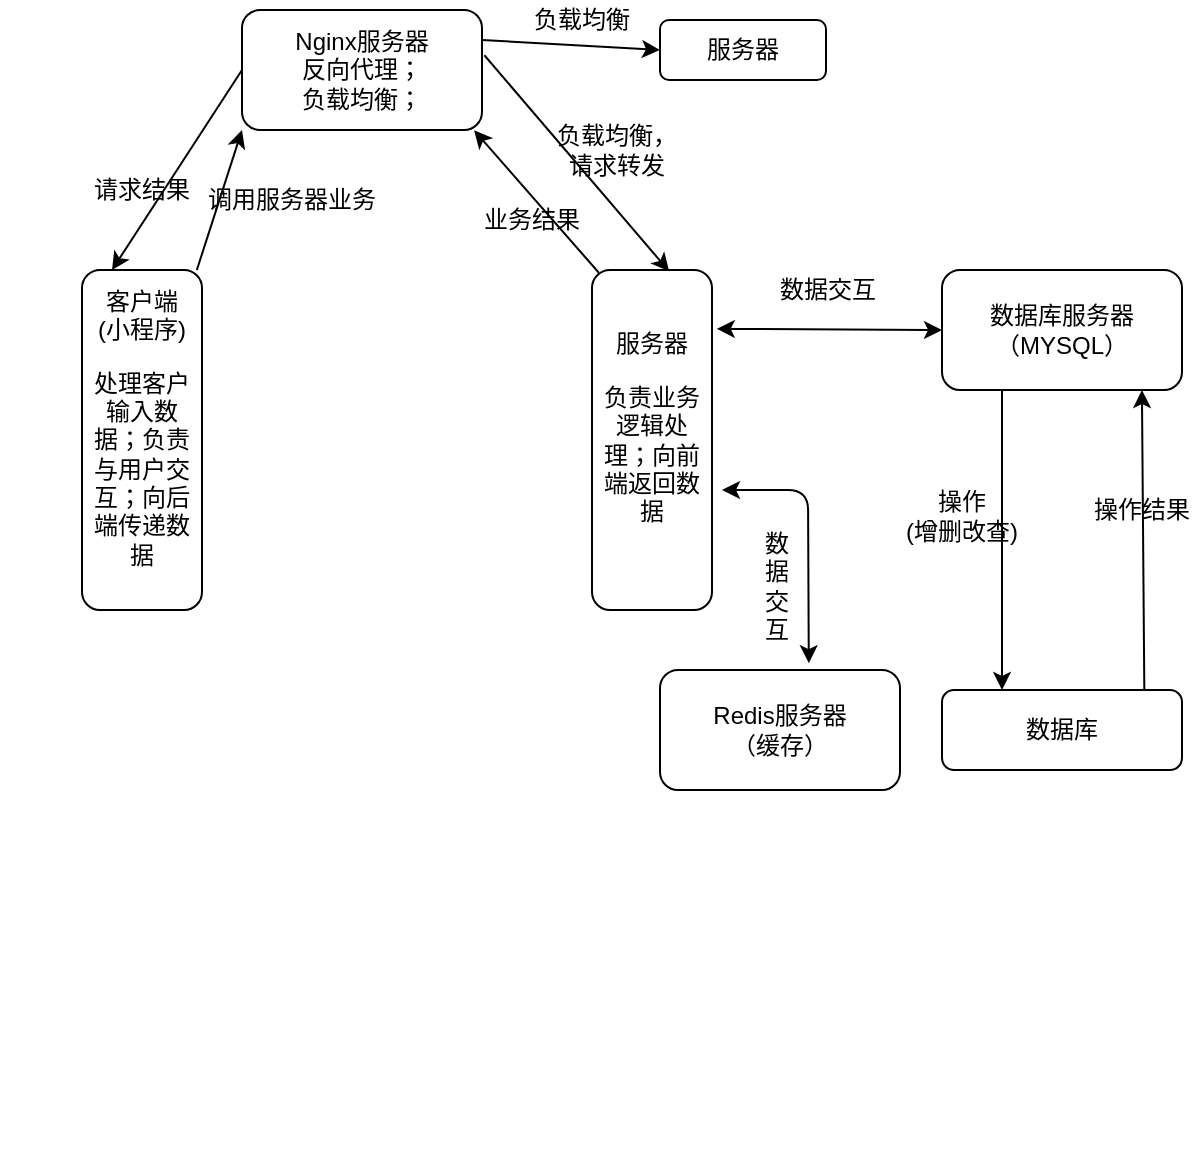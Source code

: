 <mxfile version="10.6.7" type="github"><diagram id="wL1jBX-TmyDrksqA9vEL" name="第 1 页"><mxGraphModel dx="996" dy="1693" grid="1" gridSize="10" guides="1" tooltips="1" connect="1" arrows="1" fold="1" page="1" pageScale="1" pageWidth="827" pageHeight="1169" math="0" shadow="0"><root><mxCell id="0"/><mxCell id="1" parent="0"/><mxCell id="sZW_5E2e72k2Tj-YHlTt-91" value="" style="whiteSpace=wrap;html=1;aspect=fixed;" parent="1" vertex="1"><mxGeometry x="20" y="40" as="geometry"/></mxCell><mxCell id="sZW_5E2e72k2Tj-YHlTt-93" value="客户端&lt;br&gt;(小程序)&lt;br&gt;&lt;p&gt;&lt;span&gt;&lt;font face=&quot;宋体&quot;&gt;处理客户输入数据&lt;/font&gt;&lt;/span&gt;&lt;span&gt;&lt;font face=&quot;宋体&quot;&gt;；&lt;/font&gt;&lt;/span&gt;&lt;span&gt;&lt;font face=&quot;宋体&quot;&gt;负责与用户交互；向后端传递数据&lt;/font&gt;&lt;/span&gt;&lt;/p&gt;" style="rounded=1;whiteSpace=wrap;html=1;direction=south;" parent="1" vertex="1"><mxGeometry x="60" y="-410" width="60" height="170" as="geometry"/></mxCell><mxCell id="sZW_5E2e72k2Tj-YHlTt-94" value="服务器&lt;br&gt;&lt;p&gt;&lt;span&gt;&lt;font face=&quot;宋体&quot;&gt;负责业务逻辑处理&lt;/font&gt;&lt;/span&gt;&lt;span&gt;&lt;font face=&quot;宋体&quot;&gt;；&lt;/font&gt;&lt;/span&gt;&lt;span&gt;&lt;font face=&quot;宋体&quot;&gt;向前端返回数据&lt;/font&gt;&lt;/span&gt;&lt;/p&gt;" style="rounded=1;whiteSpace=wrap;html=1;direction=south;" parent="1" vertex="1"><mxGeometry x="315" y="-410" width="60" height="170" as="geometry"/></mxCell><mxCell id="sZW_5E2e72k2Tj-YHlTt-99" value="数据库服务器（MYSQL）" style="rounded=1;whiteSpace=wrap;html=1;" parent="1" vertex="1"><mxGeometry x="490" y="-410" width="120" height="60" as="geometry"/></mxCell><mxCell id="sZW_5E2e72k2Tj-YHlTt-100" value="数据库" style="rounded=1;whiteSpace=wrap;html=1;" parent="1" vertex="1"><mxGeometry x="490" y="-200" width="120" height="40" as="geometry"/></mxCell><mxCell id="sZW_5E2e72k2Tj-YHlTt-101" value="" style="endArrow=classic;html=1;exitX=0.25;exitY=1;exitDx=0;exitDy=0;entryX=0.25;entryY=0;entryDx=0;entryDy=0;" parent="1" source="sZW_5E2e72k2Tj-YHlTt-99" target="sZW_5E2e72k2Tj-YHlTt-100" edge="1"><mxGeometry width="50" height="50" relative="1" as="geometry"><mxPoint x="60" y="-160" as="sourcePoint"/><mxPoint x="110" y="-210" as="targetPoint"/></mxGeometry></mxCell><mxCell id="sZW_5E2e72k2Tj-YHlTt-102" value="操作&lt;br&gt;(增删改查)" style="text;html=1;strokeColor=none;fillColor=none;align=center;verticalAlign=middle;whiteSpace=wrap;rounded=0;" parent="1" vertex="1"><mxGeometry x="470" y="-325" width="60" height="75" as="geometry"/></mxCell><mxCell id="sZW_5E2e72k2Tj-YHlTt-103" value="" style="endArrow=classic;html=1;entryX=0.833;entryY=1;entryDx=0;entryDy=0;entryPerimeter=0;exitX=0.843;exitY=-0.005;exitDx=0;exitDy=0;exitPerimeter=0;" parent="1" source="sZW_5E2e72k2Tj-YHlTt-100" target="sZW_5E2e72k2Tj-YHlTt-99" edge="1"><mxGeometry width="50" height="50" relative="1" as="geometry"><mxPoint x="60" y="-160" as="sourcePoint"/><mxPoint x="110" y="-210" as="targetPoint"/></mxGeometry></mxCell><mxCell id="sZW_5E2e72k2Tj-YHlTt-104" value="操作结果" style="text;html=1;strokeColor=none;fillColor=none;align=center;verticalAlign=middle;whiteSpace=wrap;rounded=0;" parent="1" vertex="1"><mxGeometry x="560" y="-300" width="60" height="20" as="geometry"/></mxCell><mxCell id="sZW_5E2e72k2Tj-YHlTt-105" value="" style="endArrow=classic;startArrow=classic;html=1;entryX=0;entryY=0.5;entryDx=0;entryDy=0;exitX=0.173;exitY=-0.04;exitDx=0;exitDy=0;exitPerimeter=0;" parent="1" source="sZW_5E2e72k2Tj-YHlTt-94" target="sZW_5E2e72k2Tj-YHlTt-99" edge="1"><mxGeometry width="50" height="50" relative="1" as="geometry"><mxPoint x="310" y="-380" as="sourcePoint"/><mxPoint x="110" y="-210" as="targetPoint"/></mxGeometry></mxCell><mxCell id="sZW_5E2e72k2Tj-YHlTt-106" value="数据交互" style="text;html=1;strokeColor=none;fillColor=none;align=center;verticalAlign=middle;whiteSpace=wrap;rounded=0;" parent="1" vertex="1"><mxGeometry x="397.5" y="-410" width="70" height="20" as="geometry"/></mxCell><mxCell id="sZW_5E2e72k2Tj-YHlTt-107" value="Redis服务器&lt;br&gt;（缓存）&lt;br&gt;" style="rounded=1;whiteSpace=wrap;html=1;" parent="1" vertex="1"><mxGeometry x="349" y="-210" width="120" height="60" as="geometry"/></mxCell><mxCell id="sZW_5E2e72k2Tj-YHlTt-108" value="" style="endArrow=classic;startArrow=classic;html=1;exitX=0.62;exitY=-0.057;exitDx=0;exitDy=0;exitPerimeter=0;" parent="1" source="sZW_5E2e72k2Tj-YHlTt-107" edge="1"><mxGeometry width="50" height="50" relative="1" as="geometry"><mxPoint x="390" y="-300" as="sourcePoint"/><mxPoint x="380" y="-300" as="targetPoint"/><Array as="points"><mxPoint x="423" y="-300"/></Array></mxGeometry></mxCell><mxCell id="sZW_5E2e72k2Tj-YHlTt-110" value="数据交互" style="text;html=1;strokeColor=none;fillColor=none;align=center;verticalAlign=middle;whiteSpace=wrap;rounded=0;" parent="1" vertex="1"><mxGeometry x="395" y="-282" width="25" height="60" as="geometry"/></mxCell><mxCell id="sZW_5E2e72k2Tj-YHlTt-112" value="Nginx服务器&lt;br&gt;反向代理；&lt;br&gt;负载均衡；&lt;br&gt;" style="rounded=1;whiteSpace=wrap;html=1;" parent="1" vertex="1"><mxGeometry x="140" y="-540" width="120" height="60" as="geometry"/></mxCell><mxCell id="sZW_5E2e72k2Tj-YHlTt-114" value="" style="endArrow=classic;html=1;entryX=0;entryY=1;entryDx=0;entryDy=0;entryPerimeter=0;" parent="1" source="sZW_5E2e72k2Tj-YHlTt-93" target="sZW_5E2e72k2Tj-YHlTt-112" edge="1"><mxGeometry width="50" height="50" relative="1" as="geometry"><mxPoint x="60" y="-80" as="sourcePoint"/><mxPoint x="110" y="-130" as="targetPoint"/></mxGeometry></mxCell><mxCell id="sZW_5E2e72k2Tj-YHlTt-115" value="调用服务器业务" style="text;html=1;strokeColor=none;fillColor=none;align=center;verticalAlign=middle;whiteSpace=wrap;rounded=0;" parent="1" vertex="1"><mxGeometry x="110" y="-460" width="110" height="30" as="geometry"/></mxCell><mxCell id="sZW_5E2e72k2Tj-YHlTt-116" value="" style="endArrow=classic;html=1;entryX=0.004;entryY=0.357;entryDx=0;entryDy=0;entryPerimeter=0;exitX=1.01;exitY=0.377;exitDx=0;exitDy=0;exitPerimeter=0;" parent="1" source="sZW_5E2e72k2Tj-YHlTt-112" target="sZW_5E2e72k2Tj-YHlTt-94" edge="1"><mxGeometry width="50" height="50" relative="1" as="geometry"><mxPoint x="60" y="-80" as="sourcePoint"/><mxPoint x="110" y="-130" as="targetPoint"/></mxGeometry></mxCell><mxCell id="sZW_5E2e72k2Tj-YHlTt-118" value="服务器" style="rounded=1;whiteSpace=wrap;html=1;" parent="1" vertex="1"><mxGeometry x="349" y="-535" width="83" height="30" as="geometry"/></mxCell><mxCell id="sZW_5E2e72k2Tj-YHlTt-119" value="" style="endArrow=classic;html=1;entryX=0;entryY=0.5;entryDx=0;entryDy=0;exitX=1;exitY=0.25;exitDx=0;exitDy=0;" parent="1" source="sZW_5E2e72k2Tj-YHlTt-112" target="sZW_5E2e72k2Tj-YHlTt-118" edge="1"><mxGeometry width="50" height="50" relative="1" as="geometry"><mxPoint x="270" y="-520" as="sourcePoint"/><mxPoint x="110" y="-130" as="targetPoint"/></mxGeometry></mxCell><mxCell id="sZW_5E2e72k2Tj-YHlTt-120" value="负载均衡，请求转发" style="text;html=1;strokeColor=none;fillColor=none;align=center;verticalAlign=middle;whiteSpace=wrap;rounded=0;" parent="1" vertex="1"><mxGeometry x="295" y="-490" width="65" height="40" as="geometry"/></mxCell><mxCell id="sZW_5E2e72k2Tj-YHlTt-121" value="负载均衡" style="text;html=1;strokeColor=none;fillColor=none;align=center;verticalAlign=middle;whiteSpace=wrap;rounded=0;" parent="1" vertex="1"><mxGeometry x="285" y="-545" width="50" height="20" as="geometry"/></mxCell><mxCell id="sZW_5E2e72k2Tj-YHlTt-122" value="" style="endArrow=classic;html=1;exitX=0.008;exitY=0.943;exitDx=0;exitDy=0;exitPerimeter=0;entryX=0.967;entryY=1.003;entryDx=0;entryDy=0;entryPerimeter=0;" parent="1" source="sZW_5E2e72k2Tj-YHlTt-94" target="sZW_5E2e72k2Tj-YHlTt-112" edge="1"><mxGeometry width="50" height="50" relative="1" as="geometry"><mxPoint x="60" y="-80" as="sourcePoint"/><mxPoint x="270" y="-480" as="targetPoint"/></mxGeometry></mxCell><mxCell id="sZW_5E2e72k2Tj-YHlTt-123" value="请求结果" style="text;html=1;strokeColor=none;fillColor=none;align=center;verticalAlign=middle;whiteSpace=wrap;rounded=0;" parent="1" vertex="1"><mxGeometry x="60" y="-460" width="60" height="20" as="geometry"/></mxCell><mxCell id="sZW_5E2e72k2Tj-YHlTt-124" value="业务结果" style="text;html=1;strokeColor=none;fillColor=none;align=center;verticalAlign=middle;whiteSpace=wrap;rounded=0;" parent="1" vertex="1"><mxGeometry x="260" y="-450" width="50" height="30" as="geometry"/></mxCell><mxCell id="sZW_5E2e72k2Tj-YHlTt-126" value="" style="endArrow=classic;html=1;entryX=0;entryY=0.75;entryDx=0;entryDy=0;exitX=0;exitY=0.5;exitDx=0;exitDy=0;" parent="1" source="sZW_5E2e72k2Tj-YHlTt-112" target="sZW_5E2e72k2Tj-YHlTt-93" edge="1"><mxGeometry width="50" height="50" relative="1" as="geometry"><mxPoint x="60" y="-80" as="sourcePoint"/><mxPoint x="110" y="-130" as="targetPoint"/></mxGeometry></mxCell></root></mxGraphModel></diagram></mxfile>
